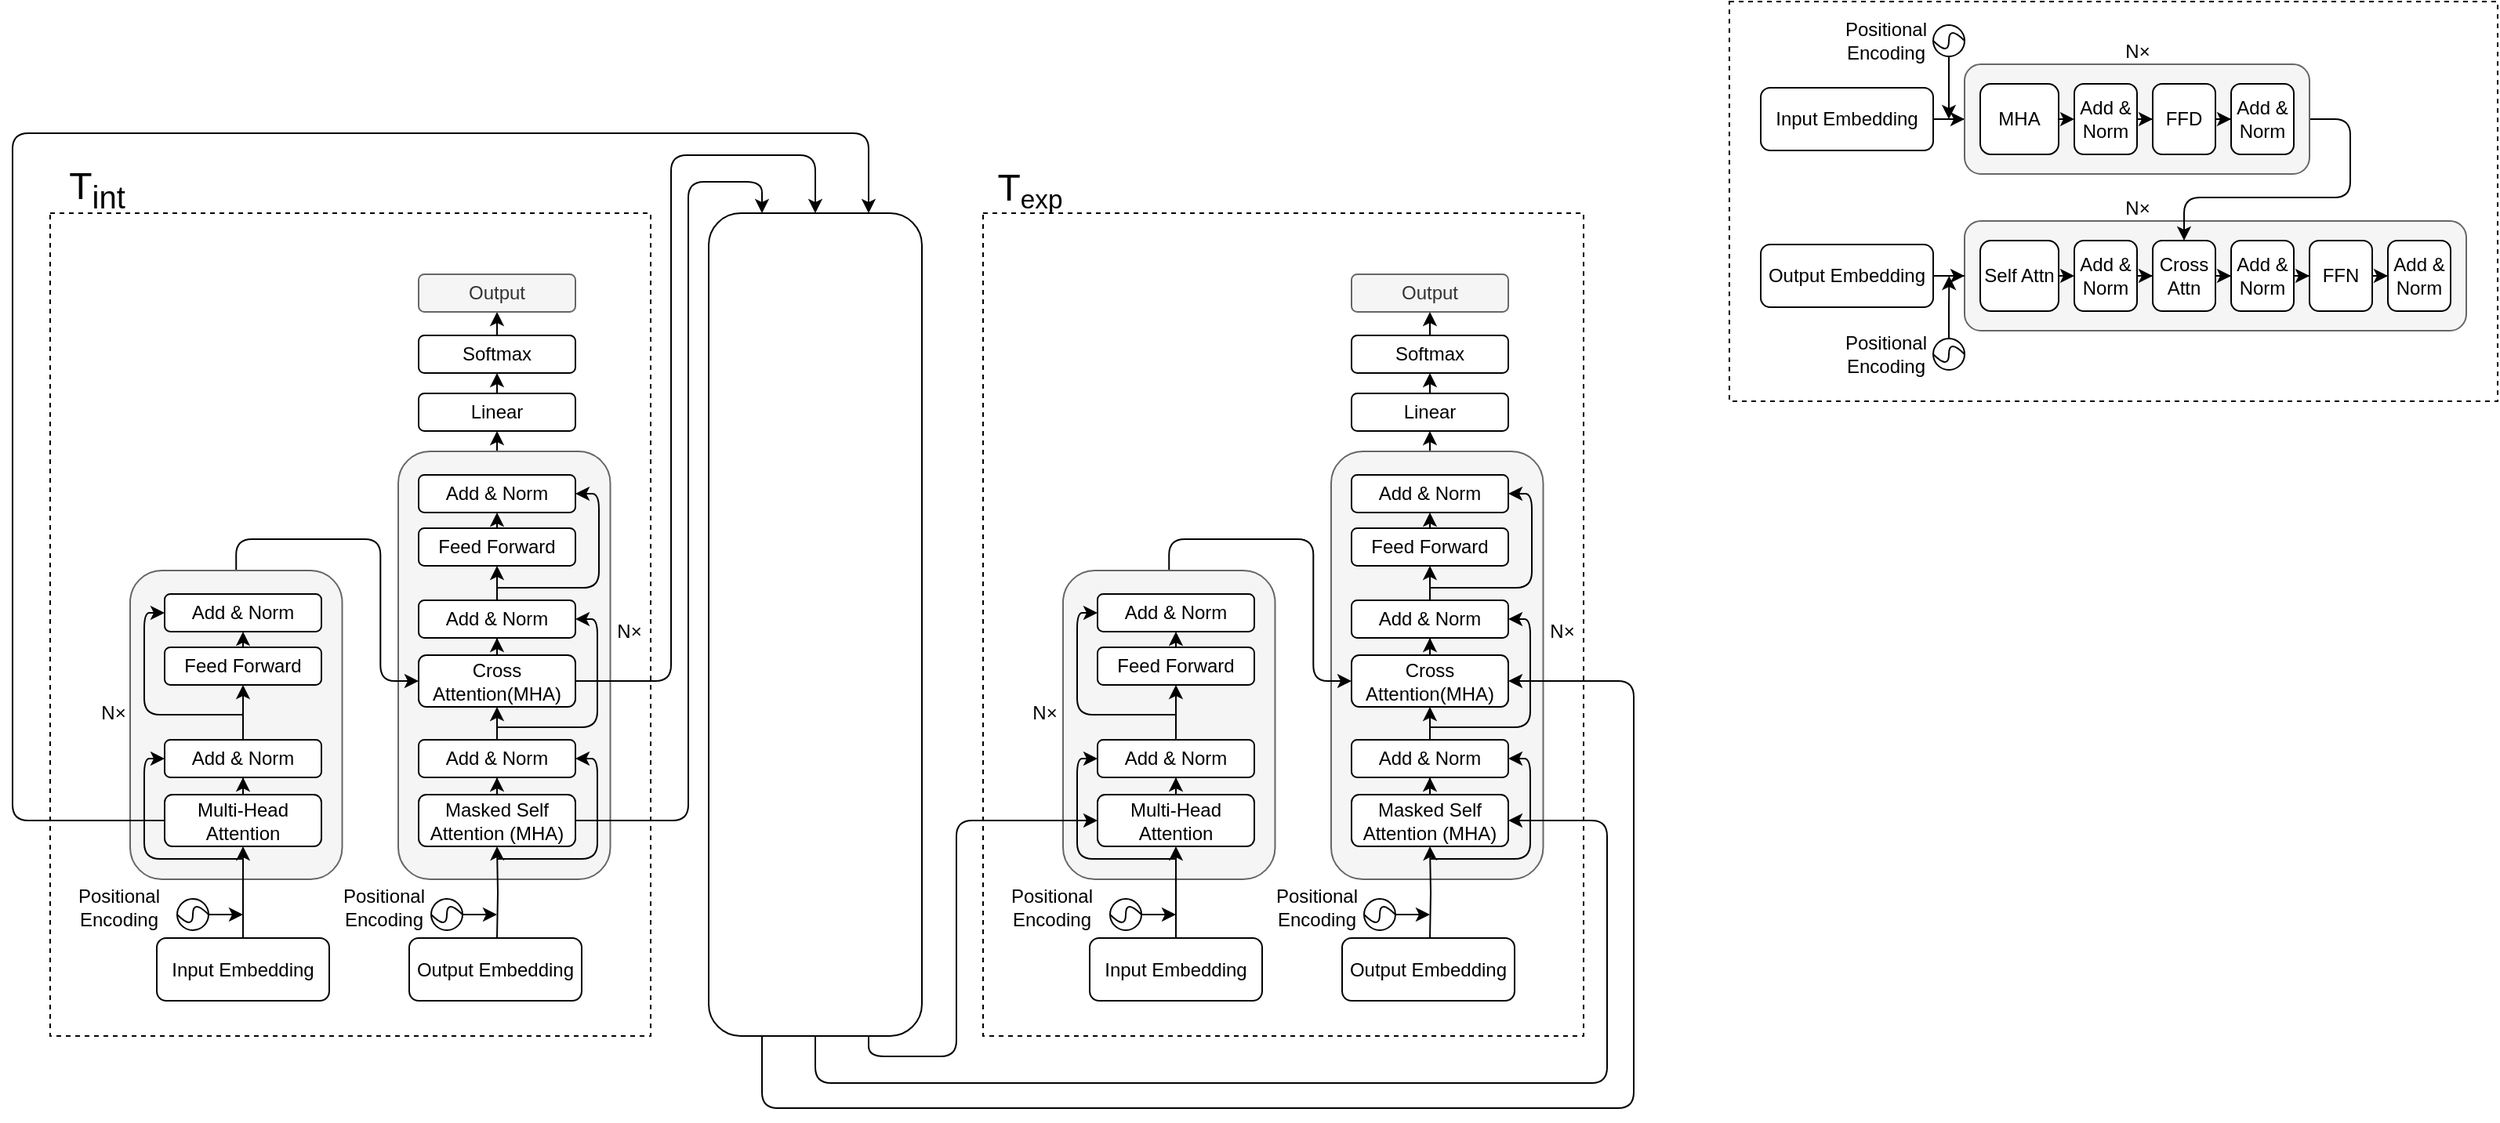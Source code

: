 <mxfile version="21.6.6" type="github">
  <diagram name="Page-1" id="Rv-5M63rp1D8ltkl-qkl">
    <mxGraphModel dx="1272" dy="716" grid="0" gridSize="10" guides="1" tooltips="1" connect="1" arrows="1" fold="1" page="1" pageScale="1" pageWidth="1654" pageHeight="1169" math="0" shadow="0">
      <root>
        <mxCell id="0" />
        <mxCell id="1" parent="0" />
        <mxCell id="S1aa8JaTDCeUW0MIex8t-137" value="" style="rounded=0;whiteSpace=wrap;html=1;dashed=1;" vertex="1" parent="1">
          <mxGeometry x="97" y="263" width="383" height="525" as="geometry" />
        </mxCell>
        <mxCell id="S1aa8JaTDCeUW0MIex8t-133" style="edgeStyle=orthogonalEdgeStyle;rounded=0;orthogonalLoop=1;jettySize=auto;html=1;exitX=0.5;exitY=0;exitDx=0;exitDy=0;entryX=0.5;entryY=1;entryDx=0;entryDy=0;" edge="1" parent="1" source="S1aa8JaTDCeUW0MIex8t-104" target="S1aa8JaTDCeUW0MIex8t-131">
          <mxGeometry relative="1" as="geometry" />
        </mxCell>
        <mxCell id="S1aa8JaTDCeUW0MIex8t-104" value="" style="rounded=1;whiteSpace=wrap;html=1;align=center;fillColor=#f5f5f5;fontColor=#333333;strokeColor=#666666;movable=1;resizable=1;rotatable=1;deletable=1;editable=1;locked=0;connectable=1;" vertex="1" parent="1">
          <mxGeometry x="319" y="415" width="135.25" height="273" as="geometry" />
        </mxCell>
        <mxCell id="S1aa8JaTDCeUW0MIex8t-76" value="" style="rounded=0;whiteSpace=wrap;html=1;dashed=1;glass=0;" vertex="1" parent="1">
          <mxGeometry x="1168" y="128" width="490" height="255" as="geometry" />
        </mxCell>
        <mxCell id="S1aa8JaTDCeUW0MIex8t-48" value="" style="rounded=1;whiteSpace=wrap;html=1;align=center;shadow=0;fillColor=#f5f5f5;fontColor=#333333;strokeColor=#666666;" vertex="1" parent="1">
          <mxGeometry x="1318" y="268" width="320" height="70" as="geometry" />
        </mxCell>
        <mxCell id="S1aa8JaTDCeUW0MIex8t-130" style="edgeStyle=orthogonalEdgeStyle;rounded=1;orthogonalLoop=1;jettySize=auto;html=1;exitX=0.5;exitY=0;exitDx=0;exitDy=0;entryX=0;entryY=0.5;entryDx=0;entryDy=0;" edge="1" parent="1" source="S1aa8JaTDCeUW0MIex8t-86" target="S1aa8JaTDCeUW0MIex8t-126">
          <mxGeometry relative="1" as="geometry" />
        </mxCell>
        <mxCell id="S1aa8JaTDCeUW0MIex8t-86" value="" style="rounded=1;whiteSpace=wrap;html=1;align=center;fillColor=#f5f5f5;fontColor=#333333;strokeColor=#666666;" vertex="1" parent="1">
          <mxGeometry x="148" y="491" width="135.25" height="197" as="geometry" />
        </mxCell>
        <mxCell id="S1aa8JaTDCeUW0MIex8t-31" style="edgeStyle=orthogonalEdgeStyle;rounded=0;orthogonalLoop=1;jettySize=auto;html=1;entryX=0;entryY=0.5;entryDx=0;entryDy=0;" edge="1" parent="1" source="S1aa8JaTDCeUW0MIex8t-1" target="S1aa8JaTDCeUW0MIex8t-9">
          <mxGeometry relative="1" as="geometry" />
        </mxCell>
        <mxCell id="S1aa8JaTDCeUW0MIex8t-1" value="Input Embedding" style="rounded=1;whiteSpace=wrap;html=1;" vertex="1" parent="1">
          <mxGeometry x="1188" y="183" width="110" height="40" as="geometry" />
        </mxCell>
        <mxCell id="S1aa8JaTDCeUW0MIex8t-57" style="edgeStyle=orthogonalEdgeStyle;rounded=0;orthogonalLoop=1;jettySize=auto;html=1;entryX=0;entryY=0.5;entryDx=0;entryDy=0;" edge="1" parent="1" source="S1aa8JaTDCeUW0MIex8t-3" target="S1aa8JaTDCeUW0MIex8t-48">
          <mxGeometry relative="1" as="geometry" />
        </mxCell>
        <mxCell id="S1aa8JaTDCeUW0MIex8t-3" value="Output Embedding" style="rounded=1;whiteSpace=wrap;html=1;" vertex="1" parent="1">
          <mxGeometry x="1188" y="283" width="110" height="40" as="geometry" />
        </mxCell>
        <mxCell id="S1aa8JaTDCeUW0MIex8t-7" style="edgeStyle=orthogonalEdgeStyle;rounded=1;orthogonalLoop=1;jettySize=auto;html=1;exitX=1;exitY=0.5;exitDx=0;exitDy=0;entryX=0.5;entryY=0;entryDx=0;entryDy=0;" edge="1" parent="1" source="S1aa8JaTDCeUW0MIex8t-9" target="S1aa8JaTDCeUW0MIex8t-54">
          <mxGeometry relative="1" as="geometry">
            <mxPoint x="1373" y="243" as="sourcePoint" />
            <Array as="points">
              <mxPoint x="1564" y="203" />
              <mxPoint x="1564" y="253" />
              <mxPoint x="1458" y="253" />
            </Array>
          </mxGeometry>
        </mxCell>
        <mxCell id="S1aa8JaTDCeUW0MIex8t-9" value="" style="rounded=1;whiteSpace=wrap;html=1;align=center;fillColor=#f5f5f5;fontColor=#333333;strokeColor=#666666;" vertex="1" parent="1">
          <mxGeometry x="1318" y="168" width="220" height="70" as="geometry" />
        </mxCell>
        <mxCell id="S1aa8JaTDCeUW0MIex8t-14" style="edgeStyle=orthogonalEdgeStyle;rounded=0;orthogonalLoop=1;jettySize=auto;html=1;exitX=1;exitY=0.5;exitDx=0;exitDy=0;entryX=0;entryY=0.5;entryDx=0;entryDy=0;" edge="1" parent="1" source="S1aa8JaTDCeUW0MIex8t-10" target="S1aa8JaTDCeUW0MIex8t-13">
          <mxGeometry relative="1" as="geometry" />
        </mxCell>
        <mxCell id="S1aa8JaTDCeUW0MIex8t-10" value="MHA" style="rounded=1;whiteSpace=wrap;html=1;" vertex="1" parent="1">
          <mxGeometry x="1328" y="180.5" width="50" height="45" as="geometry" />
        </mxCell>
        <mxCell id="S1aa8JaTDCeUW0MIex8t-18" style="edgeStyle=orthogonalEdgeStyle;rounded=0;orthogonalLoop=1;jettySize=auto;html=1;entryX=0;entryY=0.5;entryDx=0;entryDy=0;" edge="1" parent="1" source="S1aa8JaTDCeUW0MIex8t-13" target="S1aa8JaTDCeUW0MIex8t-16">
          <mxGeometry relative="1" as="geometry" />
        </mxCell>
        <mxCell id="S1aa8JaTDCeUW0MIex8t-13" value="Add &amp;amp; Norm" style="rounded=1;whiteSpace=wrap;html=1;" vertex="1" parent="1">
          <mxGeometry x="1388" y="180.5" width="40" height="45" as="geometry" />
        </mxCell>
        <mxCell id="S1aa8JaTDCeUW0MIex8t-19" style="edgeStyle=orthogonalEdgeStyle;rounded=0;orthogonalLoop=1;jettySize=auto;html=1;entryX=0;entryY=0.5;entryDx=0;entryDy=0;" edge="1" parent="1" source="S1aa8JaTDCeUW0MIex8t-16" target="S1aa8JaTDCeUW0MIex8t-17">
          <mxGeometry relative="1" as="geometry" />
        </mxCell>
        <mxCell id="S1aa8JaTDCeUW0MIex8t-16" value="FFD" style="rounded=1;whiteSpace=wrap;html=1;" vertex="1" parent="1">
          <mxGeometry x="1438" y="180.5" width="40" height="45" as="geometry" />
        </mxCell>
        <mxCell id="S1aa8JaTDCeUW0MIex8t-17" value="Add &amp;amp; Norm" style="rounded=1;whiteSpace=wrap;html=1;" vertex="1" parent="1">
          <mxGeometry x="1488" y="180.5" width="40" height="45" as="geometry" />
        </mxCell>
        <mxCell id="S1aa8JaTDCeUW0MIex8t-30" value="N×" style="text;html=1;align=center;verticalAlign=middle;resizable=0;points=[];autosize=1;strokeColor=none;fillColor=none;" vertex="1" parent="1">
          <mxGeometry x="1408" y="145" width="40" height="30" as="geometry" />
        </mxCell>
        <mxCell id="S1aa8JaTDCeUW0MIex8t-49" style="edgeStyle=orthogonalEdgeStyle;rounded=0;orthogonalLoop=1;jettySize=auto;html=1;exitX=1;exitY=0.5;exitDx=0;exitDy=0;entryX=0;entryY=0.5;entryDx=0;entryDy=0;" edge="1" parent="1" source="S1aa8JaTDCeUW0MIex8t-50" target="S1aa8JaTDCeUW0MIex8t-52">
          <mxGeometry relative="1" as="geometry" />
        </mxCell>
        <mxCell id="S1aa8JaTDCeUW0MIex8t-50" value="Self Attn" style="rounded=1;whiteSpace=wrap;html=1;" vertex="1" parent="1">
          <mxGeometry x="1328" y="280.5" width="50" height="45" as="geometry" />
        </mxCell>
        <mxCell id="S1aa8JaTDCeUW0MIex8t-51" style="edgeStyle=orthogonalEdgeStyle;rounded=0;orthogonalLoop=1;jettySize=auto;html=1;entryX=0;entryY=0.5;entryDx=0;entryDy=0;" edge="1" parent="1" source="S1aa8JaTDCeUW0MIex8t-52" target="S1aa8JaTDCeUW0MIex8t-54">
          <mxGeometry relative="1" as="geometry" />
        </mxCell>
        <mxCell id="S1aa8JaTDCeUW0MIex8t-52" value="Add &amp;amp; Norm" style="rounded=1;whiteSpace=wrap;html=1;" vertex="1" parent="1">
          <mxGeometry x="1388" y="280.5" width="40" height="45" as="geometry" />
        </mxCell>
        <mxCell id="S1aa8JaTDCeUW0MIex8t-53" style="edgeStyle=orthogonalEdgeStyle;rounded=0;orthogonalLoop=1;jettySize=auto;html=1;entryX=0;entryY=0.5;entryDx=0;entryDy=0;" edge="1" parent="1" source="S1aa8JaTDCeUW0MIex8t-54" target="S1aa8JaTDCeUW0MIex8t-55">
          <mxGeometry relative="1" as="geometry" />
        </mxCell>
        <mxCell id="S1aa8JaTDCeUW0MIex8t-54" value="Cross Attn" style="rounded=1;whiteSpace=wrap;html=1;" vertex="1" parent="1">
          <mxGeometry x="1438" y="280.5" width="40" height="45" as="geometry" />
        </mxCell>
        <mxCell id="S1aa8JaTDCeUW0MIex8t-60" style="edgeStyle=orthogonalEdgeStyle;rounded=0;orthogonalLoop=1;jettySize=auto;html=1;entryX=0;entryY=0.5;entryDx=0;entryDy=0;" edge="1" parent="1" source="S1aa8JaTDCeUW0MIex8t-55" target="S1aa8JaTDCeUW0MIex8t-58">
          <mxGeometry relative="1" as="geometry" />
        </mxCell>
        <mxCell id="S1aa8JaTDCeUW0MIex8t-55" value="Add &amp;amp; Norm" style="rounded=1;whiteSpace=wrap;html=1;" vertex="1" parent="1">
          <mxGeometry x="1488" y="280.5" width="40" height="45" as="geometry" />
        </mxCell>
        <mxCell id="S1aa8JaTDCeUW0MIex8t-56" value="N×" style="text;html=1;align=center;verticalAlign=middle;resizable=0;points=[];autosize=1;strokeColor=none;fillColor=none;" vertex="1" parent="1">
          <mxGeometry x="1408" y="245" width="40" height="30" as="geometry" />
        </mxCell>
        <mxCell id="S1aa8JaTDCeUW0MIex8t-61" style="edgeStyle=orthogonalEdgeStyle;rounded=0;orthogonalLoop=1;jettySize=auto;html=1;entryX=0;entryY=0.5;entryDx=0;entryDy=0;" edge="1" parent="1" source="S1aa8JaTDCeUW0MIex8t-58" target="S1aa8JaTDCeUW0MIex8t-59">
          <mxGeometry relative="1" as="geometry" />
        </mxCell>
        <mxCell id="S1aa8JaTDCeUW0MIex8t-58" value="FFN" style="rounded=1;whiteSpace=wrap;html=1;" vertex="1" parent="1">
          <mxGeometry x="1538" y="280.5" width="40" height="45" as="geometry" />
        </mxCell>
        <mxCell id="S1aa8JaTDCeUW0MIex8t-59" value="Add &amp;amp; Norm" style="rounded=1;whiteSpace=wrap;html=1;" vertex="1" parent="1">
          <mxGeometry x="1588" y="280.5" width="40" height="45" as="geometry" />
        </mxCell>
        <mxCell id="S1aa8JaTDCeUW0MIex8t-63" style="edgeStyle=orthogonalEdgeStyle;rounded=0;orthogonalLoop=1;jettySize=auto;html=1;" edge="1" parent="1" source="S1aa8JaTDCeUW0MIex8t-62">
          <mxGeometry relative="1" as="geometry">
            <mxPoint x="1308" y="203" as="targetPoint" />
          </mxGeometry>
        </mxCell>
        <mxCell id="S1aa8JaTDCeUW0MIex8t-67" value="" style="group" vertex="1" connectable="0" parent="1">
          <mxGeometry x="1298" y="143" width="20" height="20" as="geometry" />
        </mxCell>
        <mxCell id="S1aa8JaTDCeUW0MIex8t-62" value="" style="ellipse;whiteSpace=wrap;html=1;aspect=fixed;" vertex="1" parent="S1aa8JaTDCeUW0MIex8t-67">
          <mxGeometry width="20" height="20" as="geometry" />
        </mxCell>
        <mxCell id="S1aa8JaTDCeUW0MIex8t-66" value="" style="curved=1;endArrow=none;html=1;rounded=0;exitX=0;exitY=0.5;exitDx=0;exitDy=0;entryX=1;entryY=0.5;entryDx=0;entryDy=0;endFill=0;" edge="1" parent="S1aa8JaTDCeUW0MIex8t-67" source="S1aa8JaTDCeUW0MIex8t-62" target="S1aa8JaTDCeUW0MIex8t-62">
          <mxGeometry width="50" height="50" relative="1" as="geometry">
            <mxPoint x="-10" y="40" as="sourcePoint" />
            <mxPoint x="40" y="-10" as="targetPoint" />
            <Array as="points">
              <mxPoint x="10" y="20" />
              <mxPoint x="10" />
            </Array>
          </mxGeometry>
        </mxCell>
        <mxCell id="S1aa8JaTDCeUW0MIex8t-68" value="Positional Encoding" style="text;html=1;strokeColor=none;fillColor=none;align=center;verticalAlign=middle;whiteSpace=wrap;rounded=0;" vertex="1" parent="1">
          <mxGeometry x="1228" y="138" width="80" height="30" as="geometry" />
        </mxCell>
        <mxCell id="S1aa8JaTDCeUW0MIex8t-71" value="" style="group" vertex="1" connectable="0" parent="1">
          <mxGeometry x="1298" y="343" width="20" height="20" as="geometry" />
        </mxCell>
        <mxCell id="S1aa8JaTDCeUW0MIex8t-74" style="edgeStyle=orthogonalEdgeStyle;rounded=0;orthogonalLoop=1;jettySize=auto;html=1;exitX=0.5;exitY=0;exitDx=0;exitDy=0;" edge="1" parent="S1aa8JaTDCeUW0MIex8t-71" source="S1aa8JaTDCeUW0MIex8t-72">
          <mxGeometry relative="1" as="geometry">
            <mxPoint x="10.176" y="-40" as="targetPoint" />
          </mxGeometry>
        </mxCell>
        <mxCell id="S1aa8JaTDCeUW0MIex8t-72" value="" style="ellipse;whiteSpace=wrap;html=1;aspect=fixed;" vertex="1" parent="S1aa8JaTDCeUW0MIex8t-71">
          <mxGeometry width="20" height="20" as="geometry" />
        </mxCell>
        <mxCell id="S1aa8JaTDCeUW0MIex8t-73" value="" style="curved=1;endArrow=none;html=1;rounded=0;exitX=0;exitY=0.5;exitDx=0;exitDy=0;entryX=1;entryY=0.5;entryDx=0;entryDy=0;endFill=0;" edge="1" parent="S1aa8JaTDCeUW0MIex8t-71" source="S1aa8JaTDCeUW0MIex8t-72" target="S1aa8JaTDCeUW0MIex8t-72">
          <mxGeometry width="50" height="50" relative="1" as="geometry">
            <mxPoint x="-10" y="40" as="sourcePoint" />
            <mxPoint x="40" y="-10" as="targetPoint" />
            <Array as="points">
              <mxPoint x="10" y="20" />
              <mxPoint x="10" />
            </Array>
          </mxGeometry>
        </mxCell>
        <mxCell id="S1aa8JaTDCeUW0MIex8t-75" value="Positional Encoding" style="text;html=1;strokeColor=none;fillColor=none;align=center;verticalAlign=middle;whiteSpace=wrap;rounded=0;" vertex="1" parent="1">
          <mxGeometry x="1228" y="338" width="80" height="30" as="geometry" />
        </mxCell>
        <mxCell id="S1aa8JaTDCeUW0MIex8t-87" style="edgeStyle=orthogonalEdgeStyle;rounded=0;orthogonalLoop=1;jettySize=auto;html=1;exitX=0.5;exitY=0;exitDx=0;exitDy=0;entryX=0.5;entryY=1;entryDx=0;entryDy=0;" edge="1" parent="1" source="S1aa8JaTDCeUW0MIex8t-84" target="S1aa8JaTDCeUW0MIex8t-94">
          <mxGeometry relative="1" as="geometry" />
        </mxCell>
        <mxCell id="S1aa8JaTDCeUW0MIex8t-84" value="Input Embedding" style="rounded=1;whiteSpace=wrap;html=1;" vertex="1" parent="1">
          <mxGeometry x="165" y="725.5" width="110" height="40" as="geometry" />
        </mxCell>
        <mxCell id="S1aa8JaTDCeUW0MIex8t-85" value="Output Embedding" style="rounded=1;whiteSpace=wrap;html=1;" vertex="1" parent="1">
          <mxGeometry x="326" y="725.5" width="110" height="40" as="geometry" />
        </mxCell>
        <mxCell id="S1aa8JaTDCeUW0MIex8t-88" value="Positional Encoding" style="text;html=1;strokeColor=none;fillColor=none;align=center;verticalAlign=middle;whiteSpace=wrap;rounded=0;" vertex="1" parent="1">
          <mxGeometry x="101" y="690.5" width="80" height="30" as="geometry" />
        </mxCell>
        <mxCell id="S1aa8JaTDCeUW0MIex8t-90" value="" style="group" vertex="1" connectable="0" parent="1">
          <mxGeometry x="178" y="700.5" width="20" height="20" as="geometry" />
        </mxCell>
        <mxCell id="S1aa8JaTDCeUW0MIex8t-93" style="edgeStyle=orthogonalEdgeStyle;rounded=0;orthogonalLoop=1;jettySize=auto;html=1;" edge="1" parent="S1aa8JaTDCeUW0MIex8t-90" source="S1aa8JaTDCeUW0MIex8t-91">
          <mxGeometry relative="1" as="geometry">
            <mxPoint x="42" y="10" as="targetPoint" />
          </mxGeometry>
        </mxCell>
        <mxCell id="S1aa8JaTDCeUW0MIex8t-91" value="" style="ellipse;whiteSpace=wrap;html=1;aspect=fixed;" vertex="1" parent="S1aa8JaTDCeUW0MIex8t-90">
          <mxGeometry width="20" height="20" as="geometry" />
        </mxCell>
        <mxCell id="S1aa8JaTDCeUW0MIex8t-92" value="" style="curved=1;endArrow=none;html=1;rounded=0;exitX=0;exitY=0.5;exitDx=0;exitDy=0;entryX=1;entryY=0.5;entryDx=0;entryDy=0;endFill=0;" edge="1" parent="S1aa8JaTDCeUW0MIex8t-90" source="S1aa8JaTDCeUW0MIex8t-91" target="S1aa8JaTDCeUW0MIex8t-91">
          <mxGeometry width="50" height="50" relative="1" as="geometry">
            <mxPoint x="-10" y="40" as="sourcePoint" />
            <mxPoint x="40" y="-10" as="targetPoint" />
            <Array as="points">
              <mxPoint x="10" y="20" />
              <mxPoint x="10" />
            </Array>
          </mxGeometry>
        </mxCell>
        <mxCell id="S1aa8JaTDCeUW0MIex8t-99" style="edgeStyle=orthogonalEdgeStyle;rounded=0;orthogonalLoop=1;jettySize=auto;html=1;entryX=0.5;entryY=1;entryDx=0;entryDy=0;" edge="1" parent="1" source="S1aa8JaTDCeUW0MIex8t-94" target="S1aa8JaTDCeUW0MIex8t-95">
          <mxGeometry relative="1" as="geometry" />
        </mxCell>
        <mxCell id="S1aa8JaTDCeUW0MIex8t-102" style="edgeStyle=orthogonalEdgeStyle;rounded=1;orthogonalLoop=1;jettySize=auto;html=1;entryX=0;entryY=0.5;entryDx=0;entryDy=0;" edge="1" parent="1" target="S1aa8JaTDCeUW0MIex8t-95">
          <mxGeometry relative="1" as="geometry">
            <mxPoint x="220" y="675" as="sourcePoint" />
            <Array as="points">
              <mxPoint x="157" y="675" />
              <mxPoint x="157" y="611" />
            </Array>
          </mxGeometry>
        </mxCell>
        <mxCell id="S1aa8JaTDCeUW0MIex8t-187" style="edgeStyle=orthogonalEdgeStyle;rounded=1;orthogonalLoop=1;jettySize=auto;html=1;exitX=0;exitY=0.5;exitDx=0;exitDy=0;entryX=0.75;entryY=0;entryDx=0;entryDy=0;" edge="1" parent="1" source="S1aa8JaTDCeUW0MIex8t-94" target="S1aa8JaTDCeUW0MIex8t-185">
          <mxGeometry relative="1" as="geometry">
            <Array as="points">
              <mxPoint x="73" y="650" />
              <mxPoint x="73" y="212" />
              <mxPoint x="619" y="212" />
            </Array>
          </mxGeometry>
        </mxCell>
        <mxCell id="S1aa8JaTDCeUW0MIex8t-94" value="Multi-Head Attention" style="rounded=1;whiteSpace=wrap;html=1;" vertex="1" parent="1">
          <mxGeometry x="170" y="634" width="100" height="33" as="geometry" />
        </mxCell>
        <mxCell id="S1aa8JaTDCeUW0MIex8t-100" style="edgeStyle=orthogonalEdgeStyle;rounded=0;orthogonalLoop=1;jettySize=auto;html=1;exitX=0.5;exitY=0;exitDx=0;exitDy=0;entryX=0.5;entryY=1;entryDx=0;entryDy=0;" edge="1" parent="1" source="S1aa8JaTDCeUW0MIex8t-95" target="S1aa8JaTDCeUW0MIex8t-97">
          <mxGeometry relative="1" as="geometry" />
        </mxCell>
        <mxCell id="S1aa8JaTDCeUW0MIex8t-95" value="Add &amp;amp; Norm" style="rounded=1;whiteSpace=wrap;html=1;" vertex="1" parent="1">
          <mxGeometry x="170" y="599" width="100" height="24" as="geometry" />
        </mxCell>
        <mxCell id="S1aa8JaTDCeUW0MIex8t-101" style="edgeStyle=orthogonalEdgeStyle;rounded=0;orthogonalLoop=1;jettySize=auto;html=1;exitX=0.5;exitY=0;exitDx=0;exitDy=0;entryX=0.5;entryY=1;entryDx=0;entryDy=0;" edge="1" parent="1" source="S1aa8JaTDCeUW0MIex8t-97" target="S1aa8JaTDCeUW0MIex8t-98">
          <mxGeometry relative="1" as="geometry" />
        </mxCell>
        <mxCell id="S1aa8JaTDCeUW0MIex8t-103" style="edgeStyle=orthogonalEdgeStyle;rounded=1;orthogonalLoop=1;jettySize=auto;html=1;entryX=0;entryY=0.5;entryDx=0;entryDy=0;" edge="1" parent="1" target="S1aa8JaTDCeUW0MIex8t-98">
          <mxGeometry relative="1" as="geometry">
            <mxPoint x="220" y="583" as="sourcePoint" />
            <Array as="points">
              <mxPoint x="157" y="583" />
              <mxPoint x="157" y="518" />
            </Array>
          </mxGeometry>
        </mxCell>
        <mxCell id="S1aa8JaTDCeUW0MIex8t-97" value="Feed Forward" style="rounded=1;whiteSpace=wrap;html=1;" vertex="1" parent="1">
          <mxGeometry x="170" y="540" width="100" height="24" as="geometry" />
        </mxCell>
        <mxCell id="S1aa8JaTDCeUW0MIex8t-98" value="Add &amp;amp; Norm" style="rounded=1;whiteSpace=wrap;html=1;" vertex="1" parent="1">
          <mxGeometry x="170" y="506" width="100" height="24" as="geometry" />
        </mxCell>
        <mxCell id="S1aa8JaTDCeUW0MIex8t-105" style="edgeStyle=orthogonalEdgeStyle;rounded=0;orthogonalLoop=1;jettySize=auto;html=1;exitX=0.5;exitY=0;exitDx=0;exitDy=0;entryX=0.5;entryY=1;entryDx=0;entryDy=0;" edge="1" parent="1" target="S1aa8JaTDCeUW0MIex8t-112">
          <mxGeometry relative="1" as="geometry">
            <mxPoint x="382" y="726" as="sourcePoint" />
          </mxGeometry>
        </mxCell>
        <mxCell id="S1aa8JaTDCeUW0MIex8t-106" value="" style="group" vertex="1" connectable="0" parent="1">
          <mxGeometry x="340" y="700.5" width="20" height="20" as="geometry" />
        </mxCell>
        <mxCell id="S1aa8JaTDCeUW0MIex8t-107" style="edgeStyle=orthogonalEdgeStyle;rounded=0;orthogonalLoop=1;jettySize=auto;html=1;" edge="1" parent="S1aa8JaTDCeUW0MIex8t-106" source="S1aa8JaTDCeUW0MIex8t-108">
          <mxGeometry relative="1" as="geometry">
            <mxPoint x="42" y="10" as="targetPoint" />
          </mxGeometry>
        </mxCell>
        <mxCell id="S1aa8JaTDCeUW0MIex8t-108" value="" style="ellipse;whiteSpace=wrap;html=1;aspect=fixed;" vertex="1" parent="S1aa8JaTDCeUW0MIex8t-106">
          <mxGeometry width="20" height="20" as="geometry" />
        </mxCell>
        <mxCell id="S1aa8JaTDCeUW0MIex8t-109" value="" style="curved=1;endArrow=none;html=1;rounded=0;exitX=0;exitY=0.5;exitDx=0;exitDy=0;entryX=1;entryY=0.5;entryDx=0;entryDy=0;endFill=0;" edge="1" parent="S1aa8JaTDCeUW0MIex8t-106" source="S1aa8JaTDCeUW0MIex8t-108" target="S1aa8JaTDCeUW0MIex8t-108">
          <mxGeometry width="50" height="50" relative="1" as="geometry">
            <mxPoint x="-10" y="40" as="sourcePoint" />
            <mxPoint x="40" y="-10" as="targetPoint" />
            <Array as="points">
              <mxPoint x="10" y="20" />
              <mxPoint x="10" />
            </Array>
          </mxGeometry>
        </mxCell>
        <mxCell id="S1aa8JaTDCeUW0MIex8t-110" style="edgeStyle=orthogonalEdgeStyle;rounded=0;orthogonalLoop=1;jettySize=auto;html=1;entryX=0.5;entryY=1;entryDx=0;entryDy=0;" edge="1" parent="1" source="S1aa8JaTDCeUW0MIex8t-112" target="S1aa8JaTDCeUW0MIex8t-114">
          <mxGeometry relative="1" as="geometry" />
        </mxCell>
        <mxCell id="S1aa8JaTDCeUW0MIex8t-111" style="edgeStyle=orthogonalEdgeStyle;rounded=1;orthogonalLoop=1;jettySize=auto;html=1;entryX=1;entryY=0.5;entryDx=0;entryDy=0;" edge="1" parent="1" target="S1aa8JaTDCeUW0MIex8t-114">
          <mxGeometry relative="1" as="geometry">
            <mxPoint x="382" y="675" as="sourcePoint" />
            <Array as="points">
              <mxPoint x="446" y="675" />
              <mxPoint x="446" y="611" />
            </Array>
          </mxGeometry>
        </mxCell>
        <mxCell id="S1aa8JaTDCeUW0MIex8t-190" style="edgeStyle=orthogonalEdgeStyle;rounded=1;orthogonalLoop=1;jettySize=auto;html=1;exitX=1;exitY=0.5;exitDx=0;exitDy=0;entryX=0.25;entryY=0;entryDx=0;entryDy=0;" edge="1" parent="1" source="S1aa8JaTDCeUW0MIex8t-112" target="S1aa8JaTDCeUW0MIex8t-185">
          <mxGeometry relative="1" as="geometry">
            <Array as="points">
              <mxPoint x="504" y="650" />
              <mxPoint x="504" y="243" />
              <mxPoint x="551" y="243" />
            </Array>
          </mxGeometry>
        </mxCell>
        <mxCell id="S1aa8JaTDCeUW0MIex8t-112" value="Masked Self Attention (MHA)" style="rounded=1;whiteSpace=wrap;html=1;" vertex="1" parent="1">
          <mxGeometry x="332" y="634" width="100" height="33" as="geometry" />
        </mxCell>
        <mxCell id="S1aa8JaTDCeUW0MIex8t-128" style="edgeStyle=orthogonalEdgeStyle;rounded=0;orthogonalLoop=1;jettySize=auto;html=1;entryX=0.5;entryY=1;entryDx=0;entryDy=0;" edge="1" parent="1" source="S1aa8JaTDCeUW0MIex8t-114" target="S1aa8JaTDCeUW0MIex8t-126">
          <mxGeometry relative="1" as="geometry">
            <mxPoint x="382" y="579.245" as="targetPoint" />
          </mxGeometry>
        </mxCell>
        <mxCell id="S1aa8JaTDCeUW0MIex8t-114" value="Add &amp;amp; Norm" style="rounded=1;whiteSpace=wrap;html=1;" vertex="1" parent="1">
          <mxGeometry x="332" y="599" width="100" height="24" as="geometry" />
        </mxCell>
        <mxCell id="S1aa8JaTDCeUW0MIex8t-115" style="edgeStyle=orthogonalEdgeStyle;rounded=0;orthogonalLoop=1;jettySize=auto;html=1;exitX=0.5;exitY=0;exitDx=0;exitDy=0;entryX=0.5;entryY=1;entryDx=0;entryDy=0;" edge="1" parent="1" source="S1aa8JaTDCeUW0MIex8t-117" target="S1aa8JaTDCeUW0MIex8t-118">
          <mxGeometry relative="1" as="geometry" />
        </mxCell>
        <mxCell id="S1aa8JaTDCeUW0MIex8t-116" style="edgeStyle=orthogonalEdgeStyle;rounded=1;orthogonalLoop=1;jettySize=auto;html=1;entryX=1;entryY=0.5;entryDx=0;entryDy=0;" edge="1" parent="1" target="S1aa8JaTDCeUW0MIex8t-118">
          <mxGeometry relative="1" as="geometry">
            <mxPoint x="382" y="502" as="sourcePoint" />
            <Array as="points">
              <mxPoint x="382" y="502" />
              <mxPoint x="447" y="502" />
              <mxPoint x="447" y="442" />
            </Array>
          </mxGeometry>
        </mxCell>
        <mxCell id="S1aa8JaTDCeUW0MIex8t-117" value="Feed Forward" style="rounded=1;whiteSpace=wrap;html=1;" vertex="1" parent="1">
          <mxGeometry x="332" y="464" width="100" height="24" as="geometry" />
        </mxCell>
        <mxCell id="S1aa8JaTDCeUW0MIex8t-118" value="Add &amp;amp; Norm" style="rounded=1;whiteSpace=wrap;html=1;" vertex="1" parent="1">
          <mxGeometry x="332" y="430" width="100" height="24" as="geometry" />
        </mxCell>
        <mxCell id="S1aa8JaTDCeUW0MIex8t-119" value="Positional Encoding" style="text;html=1;strokeColor=none;fillColor=none;align=center;verticalAlign=middle;whiteSpace=wrap;rounded=0;" vertex="1" parent="1">
          <mxGeometry x="270" y="690.5" width="80" height="30" as="geometry" />
        </mxCell>
        <mxCell id="S1aa8JaTDCeUW0MIex8t-124" style="edgeStyle=orthogonalEdgeStyle;rounded=0;orthogonalLoop=1;jettySize=auto;html=1;entryX=0.5;entryY=1;entryDx=0;entryDy=0;" edge="1" parent="1" source="S1aa8JaTDCeUW0MIex8t-126" target="S1aa8JaTDCeUW0MIex8t-127">
          <mxGeometry relative="1" as="geometry" />
        </mxCell>
        <mxCell id="S1aa8JaTDCeUW0MIex8t-125" style="edgeStyle=orthogonalEdgeStyle;rounded=1;orthogonalLoop=1;jettySize=auto;html=1;entryX=1;entryY=0.5;entryDx=0;entryDy=0;" edge="1" parent="1" target="S1aa8JaTDCeUW0MIex8t-127">
          <mxGeometry relative="1" as="geometry">
            <mxPoint x="382" y="591" as="sourcePoint" />
            <Array as="points">
              <mxPoint x="446" y="591" />
              <mxPoint x="446" y="522" />
            </Array>
          </mxGeometry>
        </mxCell>
        <mxCell id="S1aa8JaTDCeUW0MIex8t-188" style="edgeStyle=orthogonalEdgeStyle;rounded=1;orthogonalLoop=1;jettySize=auto;html=1;exitX=1;exitY=0.5;exitDx=0;exitDy=0;entryX=0.5;entryY=0;entryDx=0;entryDy=0;" edge="1" parent="1" source="S1aa8JaTDCeUW0MIex8t-126" target="S1aa8JaTDCeUW0MIex8t-185">
          <mxGeometry relative="1" as="geometry">
            <Array as="points">
              <mxPoint x="493" y="562" />
              <mxPoint x="493" y="226" />
              <mxPoint x="585" y="226" />
            </Array>
          </mxGeometry>
        </mxCell>
        <mxCell id="S1aa8JaTDCeUW0MIex8t-126" value="Cross Attention(MHA)" style="rounded=1;whiteSpace=wrap;html=1;" vertex="1" parent="1">
          <mxGeometry x="332" y="545" width="100" height="33" as="geometry" />
        </mxCell>
        <mxCell id="S1aa8JaTDCeUW0MIex8t-129" style="edgeStyle=orthogonalEdgeStyle;rounded=0;orthogonalLoop=1;jettySize=auto;html=1;exitX=0.5;exitY=0;exitDx=0;exitDy=0;entryX=0.5;entryY=1;entryDx=0;entryDy=0;" edge="1" parent="1" source="S1aa8JaTDCeUW0MIex8t-127" target="S1aa8JaTDCeUW0MIex8t-117">
          <mxGeometry relative="1" as="geometry" />
        </mxCell>
        <mxCell id="S1aa8JaTDCeUW0MIex8t-127" value="Add &amp;amp; Norm" style="rounded=1;whiteSpace=wrap;html=1;" vertex="1" parent="1">
          <mxGeometry x="332" y="510" width="100" height="24" as="geometry" />
        </mxCell>
        <mxCell id="S1aa8JaTDCeUW0MIex8t-134" style="edgeStyle=orthogonalEdgeStyle;rounded=0;orthogonalLoop=1;jettySize=auto;html=1;exitX=0.5;exitY=0;exitDx=0;exitDy=0;entryX=0.5;entryY=1;entryDx=0;entryDy=0;" edge="1" parent="1" source="S1aa8JaTDCeUW0MIex8t-131" target="S1aa8JaTDCeUW0MIex8t-132">
          <mxGeometry relative="1" as="geometry" />
        </mxCell>
        <mxCell id="S1aa8JaTDCeUW0MIex8t-131" value="Linear" style="rounded=1;whiteSpace=wrap;html=1;" vertex="1" parent="1">
          <mxGeometry x="332" y="378" width="100" height="24" as="geometry" />
        </mxCell>
        <mxCell id="S1aa8JaTDCeUW0MIex8t-136" style="edgeStyle=orthogonalEdgeStyle;rounded=0;orthogonalLoop=1;jettySize=auto;html=1;exitX=0.5;exitY=0;exitDx=0;exitDy=0;entryX=0.5;entryY=1;entryDx=0;entryDy=0;" edge="1" parent="1" source="S1aa8JaTDCeUW0MIex8t-132" target="S1aa8JaTDCeUW0MIex8t-135">
          <mxGeometry relative="1" as="geometry" />
        </mxCell>
        <mxCell id="S1aa8JaTDCeUW0MIex8t-132" value="Softmax" style="rounded=1;whiteSpace=wrap;html=1;" vertex="1" parent="1">
          <mxGeometry x="332" y="341" width="100" height="24" as="geometry" />
        </mxCell>
        <mxCell id="S1aa8JaTDCeUW0MIex8t-135" value="Output" style="rounded=1;whiteSpace=wrap;html=1;fillColor=#f5f5f5;fontColor=#333333;strokeColor=#666666;" vertex="1" parent="1">
          <mxGeometry x="332" y="302" width="100" height="24" as="geometry" />
        </mxCell>
        <mxCell id="S1aa8JaTDCeUW0MIex8t-138" value="" style="rounded=0;whiteSpace=wrap;html=1;dashed=1;" vertex="1" parent="1">
          <mxGeometry x="692" y="263" width="383" height="525" as="geometry" />
        </mxCell>
        <mxCell id="S1aa8JaTDCeUW0MIex8t-139" style="edgeStyle=orthogonalEdgeStyle;rounded=0;orthogonalLoop=1;jettySize=auto;html=1;exitX=0.5;exitY=0;exitDx=0;exitDy=0;entryX=0.5;entryY=1;entryDx=0;entryDy=0;" edge="1" parent="1" source="S1aa8JaTDCeUW0MIex8t-140" target="S1aa8JaTDCeUW0MIex8t-181">
          <mxGeometry relative="1" as="geometry" />
        </mxCell>
        <mxCell id="S1aa8JaTDCeUW0MIex8t-140" value="" style="rounded=1;whiteSpace=wrap;html=1;align=center;fillColor=#f5f5f5;fontColor=#333333;strokeColor=#666666;movable=1;resizable=1;rotatable=1;deletable=1;editable=1;locked=0;connectable=1;" vertex="1" parent="1">
          <mxGeometry x="914" y="415" width="135.25" height="273" as="geometry" />
        </mxCell>
        <mxCell id="S1aa8JaTDCeUW0MIex8t-141" style="edgeStyle=orthogonalEdgeStyle;rounded=1;orthogonalLoop=1;jettySize=auto;html=1;exitX=0.5;exitY=0;exitDx=0;exitDy=0;entryX=0;entryY=0.5;entryDx=0;entryDy=0;" edge="1" parent="1" source="S1aa8JaTDCeUW0MIex8t-142" target="S1aa8JaTDCeUW0MIex8t-177">
          <mxGeometry relative="1" as="geometry" />
        </mxCell>
        <mxCell id="S1aa8JaTDCeUW0MIex8t-142" value="" style="rounded=1;whiteSpace=wrap;html=1;align=center;fillColor=#f5f5f5;fontColor=#333333;strokeColor=#666666;" vertex="1" parent="1">
          <mxGeometry x="743" y="491" width="135.25" height="197" as="geometry" />
        </mxCell>
        <mxCell id="S1aa8JaTDCeUW0MIex8t-143" style="edgeStyle=orthogonalEdgeStyle;rounded=0;orthogonalLoop=1;jettySize=auto;html=1;exitX=0.5;exitY=0;exitDx=0;exitDy=0;entryX=0.5;entryY=1;entryDx=0;entryDy=0;" edge="1" parent="1" source="S1aa8JaTDCeUW0MIex8t-144" target="S1aa8JaTDCeUW0MIex8t-153">
          <mxGeometry relative="1" as="geometry" />
        </mxCell>
        <mxCell id="S1aa8JaTDCeUW0MIex8t-144" value="Input Embedding" style="rounded=1;whiteSpace=wrap;html=1;" vertex="1" parent="1">
          <mxGeometry x="760" y="725.5" width="110" height="40" as="geometry" />
        </mxCell>
        <mxCell id="S1aa8JaTDCeUW0MIex8t-145" value="Output Embedding" style="rounded=1;whiteSpace=wrap;html=1;" vertex="1" parent="1">
          <mxGeometry x="921" y="725.5" width="110" height="40" as="geometry" />
        </mxCell>
        <mxCell id="S1aa8JaTDCeUW0MIex8t-146" value="Positional Encoding" style="text;html=1;strokeColor=none;fillColor=none;align=center;verticalAlign=middle;whiteSpace=wrap;rounded=0;" vertex="1" parent="1">
          <mxGeometry x="696" y="690.5" width="80" height="30" as="geometry" />
        </mxCell>
        <mxCell id="S1aa8JaTDCeUW0MIex8t-147" value="" style="group" vertex="1" connectable="0" parent="1">
          <mxGeometry x="773" y="700.5" width="20" height="20" as="geometry" />
        </mxCell>
        <mxCell id="S1aa8JaTDCeUW0MIex8t-148" style="edgeStyle=orthogonalEdgeStyle;rounded=0;orthogonalLoop=1;jettySize=auto;html=1;" edge="1" parent="S1aa8JaTDCeUW0MIex8t-147" source="S1aa8JaTDCeUW0MIex8t-149">
          <mxGeometry relative="1" as="geometry">
            <mxPoint x="42" y="10" as="targetPoint" />
          </mxGeometry>
        </mxCell>
        <mxCell id="S1aa8JaTDCeUW0MIex8t-149" value="" style="ellipse;whiteSpace=wrap;html=1;aspect=fixed;" vertex="1" parent="S1aa8JaTDCeUW0MIex8t-147">
          <mxGeometry width="20" height="20" as="geometry" />
        </mxCell>
        <mxCell id="S1aa8JaTDCeUW0MIex8t-150" value="" style="curved=1;endArrow=none;html=1;rounded=0;exitX=0;exitY=0.5;exitDx=0;exitDy=0;entryX=1;entryY=0.5;entryDx=0;entryDy=0;endFill=0;" edge="1" parent="S1aa8JaTDCeUW0MIex8t-147" source="S1aa8JaTDCeUW0MIex8t-149" target="S1aa8JaTDCeUW0MIex8t-149">
          <mxGeometry width="50" height="50" relative="1" as="geometry">
            <mxPoint x="-10" y="40" as="sourcePoint" />
            <mxPoint x="40" y="-10" as="targetPoint" />
            <Array as="points">
              <mxPoint x="10" y="20" />
              <mxPoint x="10" />
            </Array>
          </mxGeometry>
        </mxCell>
        <mxCell id="S1aa8JaTDCeUW0MIex8t-151" style="edgeStyle=orthogonalEdgeStyle;rounded=0;orthogonalLoop=1;jettySize=auto;html=1;entryX=0.5;entryY=1;entryDx=0;entryDy=0;" edge="1" parent="1" source="S1aa8JaTDCeUW0MIex8t-153" target="S1aa8JaTDCeUW0MIex8t-155">
          <mxGeometry relative="1" as="geometry" />
        </mxCell>
        <mxCell id="S1aa8JaTDCeUW0MIex8t-152" style="edgeStyle=orthogonalEdgeStyle;rounded=1;orthogonalLoop=1;jettySize=auto;html=1;entryX=0;entryY=0.5;entryDx=0;entryDy=0;" edge="1" parent="1" target="S1aa8JaTDCeUW0MIex8t-155">
          <mxGeometry relative="1" as="geometry">
            <mxPoint x="815" y="675" as="sourcePoint" />
            <Array as="points">
              <mxPoint x="752" y="675" />
              <mxPoint x="752" y="611" />
            </Array>
          </mxGeometry>
        </mxCell>
        <mxCell id="S1aa8JaTDCeUW0MIex8t-153" value="Multi-Head Attention" style="rounded=1;whiteSpace=wrap;html=1;" vertex="1" parent="1">
          <mxGeometry x="765" y="634" width="100" height="33" as="geometry" />
        </mxCell>
        <mxCell id="S1aa8JaTDCeUW0MIex8t-154" style="edgeStyle=orthogonalEdgeStyle;rounded=0;orthogonalLoop=1;jettySize=auto;html=1;exitX=0.5;exitY=0;exitDx=0;exitDy=0;entryX=0.5;entryY=1;entryDx=0;entryDy=0;" edge="1" parent="1" source="S1aa8JaTDCeUW0MIex8t-155" target="S1aa8JaTDCeUW0MIex8t-158">
          <mxGeometry relative="1" as="geometry" />
        </mxCell>
        <mxCell id="S1aa8JaTDCeUW0MIex8t-155" value="Add &amp;amp; Norm" style="rounded=1;whiteSpace=wrap;html=1;" vertex="1" parent="1">
          <mxGeometry x="765" y="599" width="100" height="24" as="geometry" />
        </mxCell>
        <mxCell id="S1aa8JaTDCeUW0MIex8t-156" style="edgeStyle=orthogonalEdgeStyle;rounded=0;orthogonalLoop=1;jettySize=auto;html=1;exitX=0.5;exitY=0;exitDx=0;exitDy=0;entryX=0.5;entryY=1;entryDx=0;entryDy=0;" edge="1" parent="1" source="S1aa8JaTDCeUW0MIex8t-158" target="S1aa8JaTDCeUW0MIex8t-159">
          <mxGeometry relative="1" as="geometry" />
        </mxCell>
        <mxCell id="S1aa8JaTDCeUW0MIex8t-157" style="edgeStyle=orthogonalEdgeStyle;rounded=1;orthogonalLoop=1;jettySize=auto;html=1;entryX=0;entryY=0.5;entryDx=0;entryDy=0;" edge="1" parent="1" target="S1aa8JaTDCeUW0MIex8t-159">
          <mxGeometry relative="1" as="geometry">
            <mxPoint x="815" y="583" as="sourcePoint" />
            <Array as="points">
              <mxPoint x="752" y="583" />
              <mxPoint x="752" y="518" />
            </Array>
          </mxGeometry>
        </mxCell>
        <mxCell id="S1aa8JaTDCeUW0MIex8t-158" value="Feed Forward" style="rounded=1;whiteSpace=wrap;html=1;" vertex="1" parent="1">
          <mxGeometry x="765" y="540" width="100" height="24" as="geometry" />
        </mxCell>
        <mxCell id="S1aa8JaTDCeUW0MIex8t-159" value="Add &amp;amp; Norm" style="rounded=1;whiteSpace=wrap;html=1;" vertex="1" parent="1">
          <mxGeometry x="765" y="506" width="100" height="24" as="geometry" />
        </mxCell>
        <mxCell id="S1aa8JaTDCeUW0MIex8t-160" style="edgeStyle=orthogonalEdgeStyle;rounded=0;orthogonalLoop=1;jettySize=auto;html=1;exitX=0.5;exitY=0;exitDx=0;exitDy=0;entryX=0.5;entryY=1;entryDx=0;entryDy=0;" edge="1" parent="1" target="S1aa8JaTDCeUW0MIex8t-167">
          <mxGeometry relative="1" as="geometry">
            <mxPoint x="977" y="726" as="sourcePoint" />
          </mxGeometry>
        </mxCell>
        <mxCell id="S1aa8JaTDCeUW0MIex8t-161" value="" style="group" vertex="1" connectable="0" parent="1">
          <mxGeometry x="935" y="700.5" width="20" height="20" as="geometry" />
        </mxCell>
        <mxCell id="S1aa8JaTDCeUW0MIex8t-162" style="edgeStyle=orthogonalEdgeStyle;rounded=0;orthogonalLoop=1;jettySize=auto;html=1;" edge="1" parent="S1aa8JaTDCeUW0MIex8t-161" source="S1aa8JaTDCeUW0MIex8t-163">
          <mxGeometry relative="1" as="geometry">
            <mxPoint x="42" y="10" as="targetPoint" />
          </mxGeometry>
        </mxCell>
        <mxCell id="S1aa8JaTDCeUW0MIex8t-163" value="" style="ellipse;whiteSpace=wrap;html=1;aspect=fixed;" vertex="1" parent="S1aa8JaTDCeUW0MIex8t-161">
          <mxGeometry width="20" height="20" as="geometry" />
        </mxCell>
        <mxCell id="S1aa8JaTDCeUW0MIex8t-164" value="" style="curved=1;endArrow=none;html=1;rounded=0;exitX=0;exitY=0.5;exitDx=0;exitDy=0;entryX=1;entryY=0.5;entryDx=0;entryDy=0;endFill=0;" edge="1" parent="S1aa8JaTDCeUW0MIex8t-161" source="S1aa8JaTDCeUW0MIex8t-163" target="S1aa8JaTDCeUW0MIex8t-163">
          <mxGeometry width="50" height="50" relative="1" as="geometry">
            <mxPoint x="-10" y="40" as="sourcePoint" />
            <mxPoint x="40" y="-10" as="targetPoint" />
            <Array as="points">
              <mxPoint x="10" y="20" />
              <mxPoint x="10" />
            </Array>
          </mxGeometry>
        </mxCell>
        <mxCell id="S1aa8JaTDCeUW0MIex8t-165" style="edgeStyle=orthogonalEdgeStyle;rounded=0;orthogonalLoop=1;jettySize=auto;html=1;entryX=0.5;entryY=1;entryDx=0;entryDy=0;" edge="1" parent="1" source="S1aa8JaTDCeUW0MIex8t-167" target="S1aa8JaTDCeUW0MIex8t-169">
          <mxGeometry relative="1" as="geometry" />
        </mxCell>
        <mxCell id="S1aa8JaTDCeUW0MIex8t-166" style="edgeStyle=orthogonalEdgeStyle;rounded=1;orthogonalLoop=1;jettySize=auto;html=1;entryX=1;entryY=0.5;entryDx=0;entryDy=0;" edge="1" parent="1" target="S1aa8JaTDCeUW0MIex8t-169">
          <mxGeometry relative="1" as="geometry">
            <mxPoint x="977" y="675" as="sourcePoint" />
            <Array as="points">
              <mxPoint x="1041" y="675" />
              <mxPoint x="1041" y="611" />
            </Array>
          </mxGeometry>
        </mxCell>
        <mxCell id="S1aa8JaTDCeUW0MIex8t-167" value="Masked Self Attention (MHA)" style="rounded=1;whiteSpace=wrap;html=1;" vertex="1" parent="1">
          <mxGeometry x="927" y="634" width="100" height="33" as="geometry" />
        </mxCell>
        <mxCell id="S1aa8JaTDCeUW0MIex8t-168" style="edgeStyle=orthogonalEdgeStyle;rounded=0;orthogonalLoop=1;jettySize=auto;html=1;entryX=0.5;entryY=1;entryDx=0;entryDy=0;" edge="1" parent="1" source="S1aa8JaTDCeUW0MIex8t-169" target="S1aa8JaTDCeUW0MIex8t-177">
          <mxGeometry relative="1" as="geometry">
            <mxPoint x="977" y="579.245" as="targetPoint" />
          </mxGeometry>
        </mxCell>
        <mxCell id="S1aa8JaTDCeUW0MIex8t-169" value="Add &amp;amp; Norm" style="rounded=1;whiteSpace=wrap;html=1;" vertex="1" parent="1">
          <mxGeometry x="927" y="599" width="100" height="24" as="geometry" />
        </mxCell>
        <mxCell id="S1aa8JaTDCeUW0MIex8t-170" style="edgeStyle=orthogonalEdgeStyle;rounded=0;orthogonalLoop=1;jettySize=auto;html=1;exitX=0.5;exitY=0;exitDx=0;exitDy=0;entryX=0.5;entryY=1;entryDx=0;entryDy=0;" edge="1" parent="1" source="S1aa8JaTDCeUW0MIex8t-172" target="S1aa8JaTDCeUW0MIex8t-173">
          <mxGeometry relative="1" as="geometry" />
        </mxCell>
        <mxCell id="S1aa8JaTDCeUW0MIex8t-171" style="edgeStyle=orthogonalEdgeStyle;rounded=1;orthogonalLoop=1;jettySize=auto;html=1;entryX=1;entryY=0.5;entryDx=0;entryDy=0;" edge="1" parent="1" target="S1aa8JaTDCeUW0MIex8t-173">
          <mxGeometry relative="1" as="geometry">
            <mxPoint x="977" y="502" as="sourcePoint" />
            <Array as="points">
              <mxPoint x="977" y="502" />
              <mxPoint x="1042" y="502" />
              <mxPoint x="1042" y="442" />
            </Array>
          </mxGeometry>
        </mxCell>
        <mxCell id="S1aa8JaTDCeUW0MIex8t-172" value="Feed Forward" style="rounded=1;whiteSpace=wrap;html=1;" vertex="1" parent="1">
          <mxGeometry x="927" y="464" width="100" height="24" as="geometry" />
        </mxCell>
        <mxCell id="S1aa8JaTDCeUW0MIex8t-173" value="Add &amp;amp; Norm" style="rounded=1;whiteSpace=wrap;html=1;" vertex="1" parent="1">
          <mxGeometry x="927" y="430" width="100" height="24" as="geometry" />
        </mxCell>
        <mxCell id="S1aa8JaTDCeUW0MIex8t-174" value="Positional Encoding" style="text;html=1;strokeColor=none;fillColor=none;align=center;verticalAlign=middle;whiteSpace=wrap;rounded=0;" vertex="1" parent="1">
          <mxGeometry x="865" y="690.5" width="80" height="30" as="geometry" />
        </mxCell>
        <mxCell id="S1aa8JaTDCeUW0MIex8t-175" style="edgeStyle=orthogonalEdgeStyle;rounded=0;orthogonalLoop=1;jettySize=auto;html=1;entryX=0.5;entryY=1;entryDx=0;entryDy=0;" edge="1" parent="1" source="S1aa8JaTDCeUW0MIex8t-177" target="S1aa8JaTDCeUW0MIex8t-179">
          <mxGeometry relative="1" as="geometry" />
        </mxCell>
        <mxCell id="S1aa8JaTDCeUW0MIex8t-176" style="edgeStyle=orthogonalEdgeStyle;rounded=1;orthogonalLoop=1;jettySize=auto;html=1;entryX=1;entryY=0.5;entryDx=0;entryDy=0;" edge="1" parent="1" target="S1aa8JaTDCeUW0MIex8t-179">
          <mxGeometry relative="1" as="geometry">
            <mxPoint x="977" y="591" as="sourcePoint" />
            <Array as="points">
              <mxPoint x="1041" y="591" />
              <mxPoint x="1041" y="522" />
            </Array>
          </mxGeometry>
        </mxCell>
        <mxCell id="S1aa8JaTDCeUW0MIex8t-177" value="Cross Attention(MHA)" style="rounded=1;whiteSpace=wrap;html=1;" vertex="1" parent="1">
          <mxGeometry x="927" y="545" width="100" height="33" as="geometry" />
        </mxCell>
        <mxCell id="S1aa8JaTDCeUW0MIex8t-178" style="edgeStyle=orthogonalEdgeStyle;rounded=0;orthogonalLoop=1;jettySize=auto;html=1;exitX=0.5;exitY=0;exitDx=0;exitDy=0;entryX=0.5;entryY=1;entryDx=0;entryDy=0;" edge="1" parent="1" source="S1aa8JaTDCeUW0MIex8t-179" target="S1aa8JaTDCeUW0MIex8t-172">
          <mxGeometry relative="1" as="geometry" />
        </mxCell>
        <mxCell id="S1aa8JaTDCeUW0MIex8t-179" value="Add &amp;amp; Norm" style="rounded=1;whiteSpace=wrap;html=1;" vertex="1" parent="1">
          <mxGeometry x="927" y="510" width="100" height="24" as="geometry" />
        </mxCell>
        <mxCell id="S1aa8JaTDCeUW0MIex8t-180" style="edgeStyle=orthogonalEdgeStyle;rounded=0;orthogonalLoop=1;jettySize=auto;html=1;exitX=0.5;exitY=0;exitDx=0;exitDy=0;entryX=0.5;entryY=1;entryDx=0;entryDy=0;" edge="1" parent="1" source="S1aa8JaTDCeUW0MIex8t-181" target="S1aa8JaTDCeUW0MIex8t-183">
          <mxGeometry relative="1" as="geometry" />
        </mxCell>
        <mxCell id="S1aa8JaTDCeUW0MIex8t-181" value="Linear" style="rounded=1;whiteSpace=wrap;html=1;" vertex="1" parent="1">
          <mxGeometry x="927" y="378" width="100" height="24" as="geometry" />
        </mxCell>
        <mxCell id="S1aa8JaTDCeUW0MIex8t-182" style="edgeStyle=orthogonalEdgeStyle;rounded=0;orthogonalLoop=1;jettySize=auto;html=1;exitX=0.5;exitY=0;exitDx=0;exitDy=0;entryX=0.5;entryY=1;entryDx=0;entryDy=0;" edge="1" parent="1" source="S1aa8JaTDCeUW0MIex8t-183" target="S1aa8JaTDCeUW0MIex8t-184">
          <mxGeometry relative="1" as="geometry" />
        </mxCell>
        <mxCell id="S1aa8JaTDCeUW0MIex8t-183" value="Softmax" style="rounded=1;whiteSpace=wrap;html=1;" vertex="1" parent="1">
          <mxGeometry x="927" y="341" width="100" height="24" as="geometry" />
        </mxCell>
        <mxCell id="S1aa8JaTDCeUW0MIex8t-184" value="Output" style="rounded=1;whiteSpace=wrap;html=1;fillColor=#f5f5f5;fontColor=#333333;strokeColor=#666666;" vertex="1" parent="1">
          <mxGeometry x="927" y="302" width="100" height="24" as="geometry" />
        </mxCell>
        <mxCell id="S1aa8JaTDCeUW0MIex8t-191" style="edgeStyle=orthogonalEdgeStyle;rounded=1;orthogonalLoop=1;jettySize=auto;html=1;exitX=0.75;exitY=1;exitDx=0;exitDy=0;entryX=0;entryY=0.5;entryDx=0;entryDy=0;" edge="1" parent="1" source="S1aa8JaTDCeUW0MIex8t-185" target="S1aa8JaTDCeUW0MIex8t-153">
          <mxGeometry relative="1" as="geometry">
            <Array as="points">
              <mxPoint x="619" y="801" />
              <mxPoint x="675" y="801" />
              <mxPoint x="675" y="650" />
            </Array>
          </mxGeometry>
        </mxCell>
        <mxCell id="S1aa8JaTDCeUW0MIex8t-192" style="edgeStyle=orthogonalEdgeStyle;rounded=1;orthogonalLoop=1;jettySize=auto;html=1;exitX=0.5;exitY=1;exitDx=0;exitDy=0;entryX=1;entryY=0.5;entryDx=0;entryDy=0;" edge="1" parent="1" source="S1aa8JaTDCeUW0MIex8t-185" target="S1aa8JaTDCeUW0MIex8t-167">
          <mxGeometry relative="1" as="geometry">
            <Array as="points">
              <mxPoint x="585" y="818" />
              <mxPoint x="1090" y="818" />
              <mxPoint x="1090" y="650" />
            </Array>
          </mxGeometry>
        </mxCell>
        <mxCell id="S1aa8JaTDCeUW0MIex8t-193" style="edgeStyle=orthogonalEdgeStyle;rounded=1;orthogonalLoop=1;jettySize=auto;html=1;exitX=0.25;exitY=1;exitDx=0;exitDy=0;entryX=1;entryY=0.5;entryDx=0;entryDy=0;" edge="1" parent="1" source="S1aa8JaTDCeUW0MIex8t-185" target="S1aa8JaTDCeUW0MIex8t-177">
          <mxGeometry relative="1" as="geometry">
            <Array as="points">
              <mxPoint x="551" y="834" />
              <mxPoint x="1107" y="834" />
              <mxPoint x="1107" y="562" />
            </Array>
          </mxGeometry>
        </mxCell>
        <mxCell id="S1aa8JaTDCeUW0MIex8t-185" value="" style="rounded=1;whiteSpace=wrap;html=1;" vertex="1" parent="1">
          <mxGeometry x="517" y="263" width="136" height="525" as="geometry" />
        </mxCell>
        <mxCell id="S1aa8JaTDCeUW0MIex8t-195" value="N×" style="text;html=1;align=center;verticalAlign=middle;resizable=0;points=[];autosize=1;strokeColor=none;fillColor=none;" vertex="1" parent="1">
          <mxGeometry x="711" y="567" width="40" height="30" as="geometry" />
        </mxCell>
        <mxCell id="S1aa8JaTDCeUW0MIex8t-196" value="N×" style="text;html=1;align=center;verticalAlign=middle;resizable=0;points=[];autosize=1;strokeColor=none;fillColor=none;" vertex="1" parent="1">
          <mxGeometry x="1041" y="515" width="40" height="30" as="geometry" />
        </mxCell>
        <mxCell id="S1aa8JaTDCeUW0MIex8t-197" value="N×" style="text;html=1;align=center;verticalAlign=middle;resizable=0;points=[];autosize=1;strokeColor=none;fillColor=none;" vertex="1" parent="1">
          <mxGeometry x="117" y="567" width="40" height="30" as="geometry" />
        </mxCell>
        <mxCell id="S1aa8JaTDCeUW0MIex8t-198" value="N×" style="text;html=1;align=center;verticalAlign=middle;resizable=0;points=[];autosize=1;strokeColor=none;fillColor=none;" vertex="1" parent="1">
          <mxGeometry x="446" y="515" width="40" height="30" as="geometry" />
        </mxCell>
        <mxCell id="S1aa8JaTDCeUW0MIex8t-199" value="&lt;font style=&quot;font-size: 24px;&quot;&gt;T&lt;sub&gt;int&lt;/sub&gt;&lt;/font&gt;" style="text;html=1;strokeColor=none;fillColor=none;align=center;verticalAlign=middle;whiteSpace=wrap;rounded=0;" vertex="1" parent="1">
          <mxGeometry x="97" y="233" width="60" height="30" as="geometry" />
        </mxCell>
        <mxCell id="S1aa8JaTDCeUW0MIex8t-200" value="&lt;font style=&quot;font-size: 24px;&quot;&gt;T&lt;/font&gt;&lt;font style=&quot;font-size: 20px;&quot;&gt;&lt;sub&gt;exp&lt;/sub&gt;&lt;/font&gt;" style="text;html=1;strokeColor=none;fillColor=none;align=center;verticalAlign=middle;whiteSpace=wrap;rounded=0;" vertex="1" parent="1">
          <mxGeometry x="692" y="233" width="60" height="30" as="geometry" />
        </mxCell>
      </root>
    </mxGraphModel>
  </diagram>
</mxfile>
